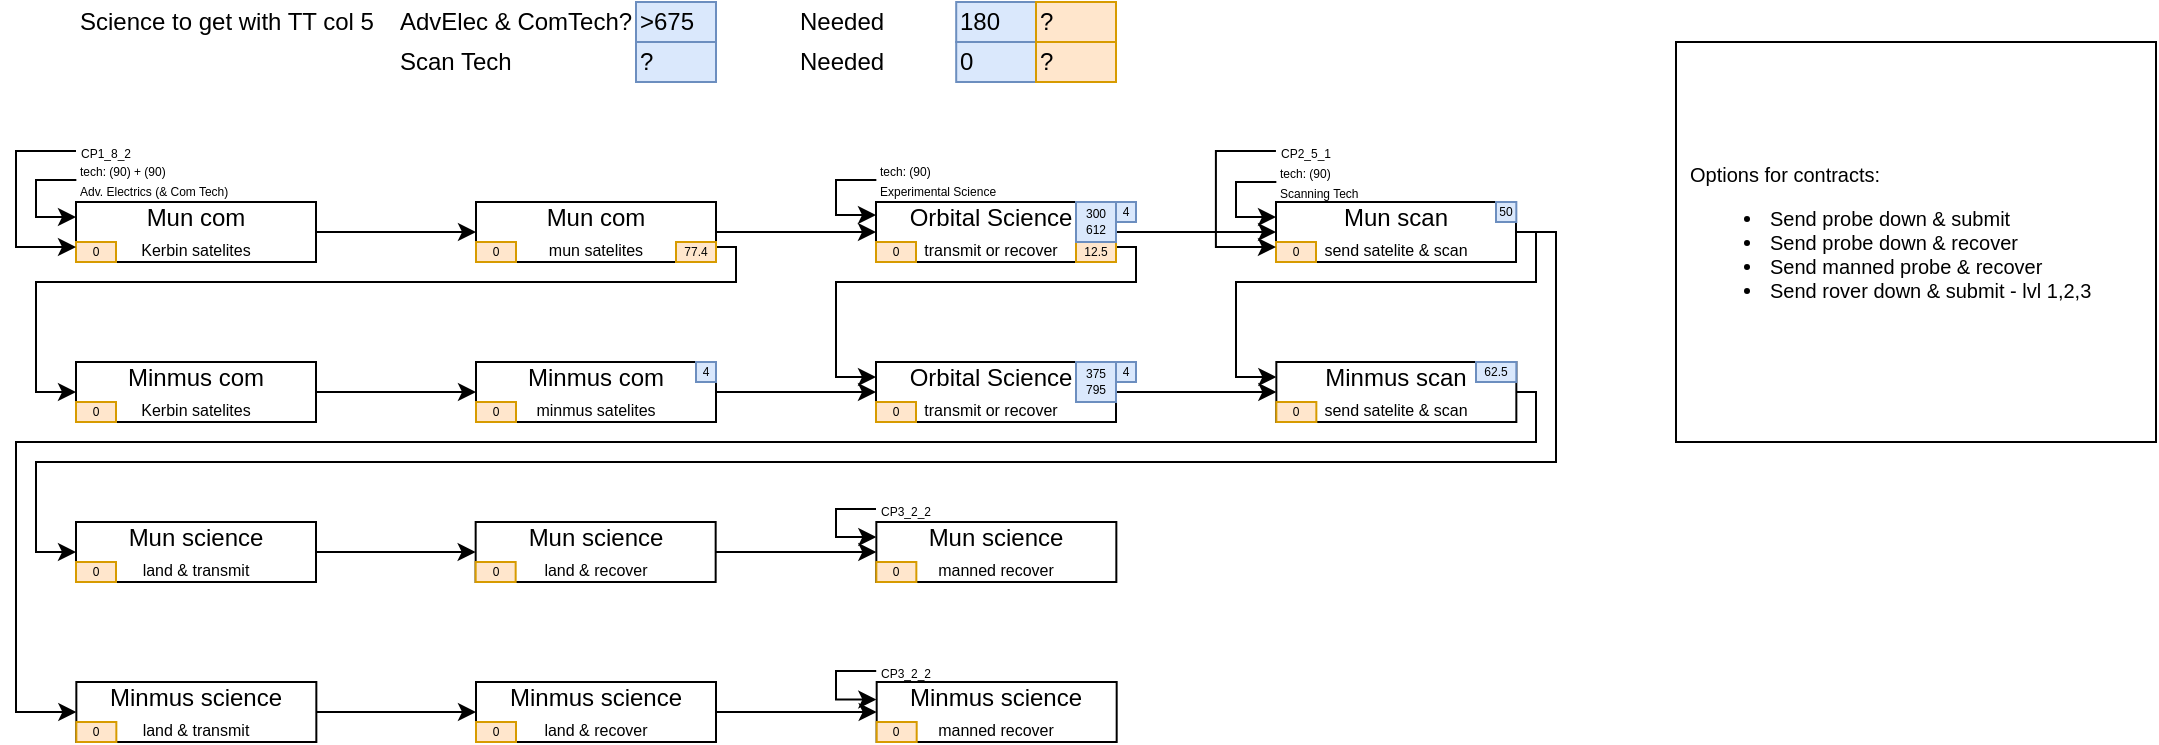 <mxfile version="13.0.3" type="device"><diagram id="PF5I1SFKJDPYNKRaz8z-" name="Page-1"><mxGraphModel dx="331" dy="191" grid="1" gridSize="10" guides="1" tooltips="1" connect="1" arrows="1" fold="1" page="1" pageScale="1" pageWidth="1169" pageHeight="827" math="0" shadow="0"><root><mxCell id="0"/><mxCell id="1" parent="0"/><mxCell id="aruIyMYqUh4-oi1N84CP-10" style="edgeStyle=orthogonalEdgeStyle;rounded=0;orthogonalLoop=1;jettySize=auto;html=1;exitX=1;exitY=0.5;exitDx=0;exitDy=0;entryX=0;entryY=0.5;entryDx=0;entryDy=0;" parent="1" source="aruIyMYqUh4-oi1N84CP-1" target="aruIyMYqUh4-oi1N84CP-6" edge="1"><mxGeometry relative="1" as="geometry"/></mxCell><mxCell id="aruIyMYqUh4-oi1N84CP-1" value="Mun com&lt;br&gt;&lt;span style=&quot;font-size: 8px&quot;&gt;Kerbin satelites&lt;/span&gt;" style="rounded=0;whiteSpace=wrap;html=1;" parent="1" vertex="1"><mxGeometry x="80" y="120" width="120" height="30" as="geometry"/></mxCell><mxCell id="aruIyMYqUh4-oi1N84CP-2" value="0" style="text;html=1;strokeColor=#d79b00;fillColor=#ffe6cc;align=center;verticalAlign=middle;whiteSpace=wrap;rounded=0;fontSize=6;" parent="1" vertex="1"><mxGeometry x="80" y="140" width="20" height="10" as="geometry"/></mxCell><mxCell id="aruIyMYqUh4-oi1N84CP-4" style="edgeStyle=orthogonalEdgeStyle;rounded=0;orthogonalLoop=1;jettySize=auto;html=1;exitX=0;exitY=0.5;exitDx=0;exitDy=0;entryX=0;entryY=0.25;entryDx=0;entryDy=0;" parent="1" source="aruIyMYqUh4-oi1N84CP-5" target="aruIyMYqUh4-oi1N84CP-1" edge="1"><mxGeometry relative="1" as="geometry"><Array as="points"><mxPoint x="60" y="109"/><mxPoint x="60" y="128"/></Array><mxPoint x="70" y="128" as="targetPoint"/></mxGeometry></mxCell><mxCell id="aruIyMYqUh4-oi1N84CP-5" value="&lt;font style=&quot;line-height: 100% ; font-size: 6px&quot;&gt;&lt;font style=&quot;font-size: 6px&quot;&gt;tech: (90) + (90)&lt;br&gt;&lt;/font&gt;Adv. Electrics (&amp;amp; Com Tech)&lt;br&gt;&lt;/font&gt;" style="text;html=1;align=left;verticalAlign=middle;whiteSpace=wrap;rounded=0;fontSize=8;spacing=2;" parent="1" vertex="1"><mxGeometry x="80.17" y="99" width="99.83" height="20" as="geometry"/></mxCell><mxCell id="ecVGz-0S6utpo6nOr0Sd-1" style="edgeStyle=orthogonalEdgeStyle;rounded=0;orthogonalLoop=1;jettySize=auto;html=1;exitX=1;exitY=0.75;exitDx=0;exitDy=0;entryX=0;entryY=0.5;entryDx=0;entryDy=0;" parent="1" source="aruIyMYqUh4-oi1N84CP-6" target="aruIyMYqUh4-oi1N84CP-12" edge="1"><mxGeometry relative="1" as="geometry"><Array as="points"><mxPoint x="410" y="143"/><mxPoint x="410" y="160"/><mxPoint x="60" y="160"/><mxPoint x="60" y="215"/></Array></mxGeometry></mxCell><mxCell id="ecVGz-0S6utpo6nOr0Sd-2" style="edgeStyle=orthogonalEdgeStyle;rounded=0;orthogonalLoop=1;jettySize=auto;html=1;exitX=1;exitY=0.5;exitDx=0;exitDy=0;entryX=0;entryY=0.5;entryDx=0;entryDy=0;" parent="1" source="aruIyMYqUh4-oi1N84CP-6" target="aruIyMYqUh4-oi1N84CP-17" edge="1"><mxGeometry relative="1" as="geometry"/></mxCell><mxCell id="aruIyMYqUh4-oi1N84CP-6" value="Mun com&lt;br&gt;&lt;span style=&quot;font-size: 8px&quot;&gt;mun satelites&lt;/span&gt;" style="rounded=0;whiteSpace=wrap;html=1;" parent="1" vertex="1"><mxGeometry x="280" y="120" width="120" height="30" as="geometry"/></mxCell><mxCell id="aruIyMYqUh4-oi1N84CP-7" value="0" style="text;html=1;strokeColor=#d79b00;fillColor=#ffe6cc;align=center;verticalAlign=middle;whiteSpace=wrap;rounded=0;fontSize=6;" parent="1" vertex="1"><mxGeometry x="280" y="140" width="20" height="10" as="geometry"/></mxCell><mxCell id="aruIyMYqUh4-oi1N84CP-11" style="edgeStyle=orthogonalEdgeStyle;rounded=0;orthogonalLoop=1;jettySize=auto;html=1;exitX=1;exitY=0.5;exitDx=0;exitDy=0;entryX=0;entryY=0.5;entryDx=0;entryDy=0;" parent="1" source="aruIyMYqUh4-oi1N84CP-12" target="aruIyMYqUh4-oi1N84CP-14" edge="1"><mxGeometry relative="1" as="geometry"/></mxCell><mxCell id="aruIyMYqUh4-oi1N84CP-12" value="Minmus com&lt;br&gt;&lt;span style=&quot;font-size: 8px&quot;&gt;Kerbin satelites&lt;/span&gt;" style="rounded=0;whiteSpace=wrap;html=1;" parent="1" vertex="1"><mxGeometry x="80" y="200" width="120" height="30" as="geometry"/></mxCell><mxCell id="aruIyMYqUh4-oi1N84CP-13" value="0" style="text;html=1;strokeColor=#d79b00;fillColor=#ffe6cc;align=center;verticalAlign=middle;whiteSpace=wrap;rounded=0;fontSize=6;" parent="1" vertex="1"><mxGeometry x="80" y="220" width="20" height="10" as="geometry"/></mxCell><mxCell id="ecVGz-0S6utpo6nOr0Sd-5" style="edgeStyle=orthogonalEdgeStyle;rounded=0;orthogonalLoop=1;jettySize=auto;html=1;exitX=1;exitY=0.5;exitDx=0;exitDy=0;entryX=0;entryY=0.5;entryDx=0;entryDy=0;" parent="1" source="aruIyMYqUh4-oi1N84CP-14" target="aruIyMYqUh4-oi1N84CP-19" edge="1"><mxGeometry relative="1" as="geometry"/></mxCell><mxCell id="aruIyMYqUh4-oi1N84CP-14" value="Minmus com&lt;br&gt;&lt;span style=&quot;font-size: 8px&quot;&gt;minmus satelites&lt;/span&gt;" style="rounded=0;whiteSpace=wrap;html=1;" parent="1" vertex="1"><mxGeometry x="280" y="200" width="120" height="30" as="geometry"/></mxCell><mxCell id="aruIyMYqUh4-oi1N84CP-15" value="0" style="text;html=1;strokeColor=#d79b00;fillColor=#ffe6cc;align=center;verticalAlign=middle;whiteSpace=wrap;rounded=0;fontSize=6;" parent="1" vertex="1"><mxGeometry x="280" y="220" width="20" height="10" as="geometry"/></mxCell><mxCell id="ecVGz-0S6utpo6nOr0Sd-3" style="edgeStyle=orthogonalEdgeStyle;rounded=0;orthogonalLoop=1;jettySize=auto;html=1;exitX=1;exitY=0.5;exitDx=0;exitDy=0;entryX=0;entryY=0.5;entryDx=0;entryDy=0;" parent="1" source="aruIyMYqUh4-oi1N84CP-17" target="aruIyMYqUh4-oi1N84CP-23" edge="1"><mxGeometry relative="1" as="geometry"/></mxCell><mxCell id="ecVGz-0S6utpo6nOr0Sd-4" style="edgeStyle=orthogonalEdgeStyle;rounded=0;orthogonalLoop=1;jettySize=auto;html=1;exitX=1;exitY=0.75;exitDx=0;exitDy=0;entryX=0;entryY=0.25;entryDx=0;entryDy=0;" parent="1" source="aruIyMYqUh4-oi1N84CP-17" target="aruIyMYqUh4-oi1N84CP-19" edge="1"><mxGeometry relative="1" as="geometry"><Array as="points"><mxPoint x="610" y="143"/><mxPoint x="610" y="160"/><mxPoint x="460" y="160"/><mxPoint x="460" y="207"/></Array></mxGeometry></mxCell><mxCell id="aruIyMYqUh4-oi1N84CP-17" value="Orbital Science&lt;br&gt;&lt;span style=&quot;font-size: 8px&quot;&gt;transmit or recover&lt;/span&gt;" style="rounded=0;whiteSpace=wrap;html=1;spacingLeft=-5;" parent="1" vertex="1"><mxGeometry x="480" y="120" width="120" height="30" as="geometry"/></mxCell><mxCell id="aruIyMYqUh4-oi1N84CP-18" value="0" style="text;html=1;strokeColor=#d79b00;fillColor=#ffe6cc;align=center;verticalAlign=middle;whiteSpace=wrap;rounded=0;fontSize=6;" parent="1" vertex="1"><mxGeometry x="480" y="140" width="20" height="10" as="geometry"/></mxCell><mxCell id="ecVGz-0S6utpo6nOr0Sd-7" style="edgeStyle=orthogonalEdgeStyle;rounded=0;orthogonalLoop=1;jettySize=auto;html=1;exitX=1;exitY=0.5;exitDx=0;exitDy=0;entryX=0;entryY=0.5;entryDx=0;entryDy=0;" parent="1" source="aruIyMYqUh4-oi1N84CP-19" target="aruIyMYqUh4-oi1N84CP-29" edge="1"><mxGeometry relative="1" as="geometry"/></mxCell><mxCell id="aruIyMYqUh4-oi1N84CP-19" value="Orbital Science&lt;br&gt;&lt;span style=&quot;font-size: 8px&quot;&gt;transmit or recover&lt;/span&gt;" style="rounded=0;whiteSpace=wrap;html=1;spacingLeft=-5;" parent="1" vertex="1"><mxGeometry x="480" y="200" width="120" height="30" as="geometry"/></mxCell><mxCell id="aruIyMYqUh4-oi1N84CP-22" value="0" style="text;html=1;strokeColor=#d79b00;fillColor=#ffe6cc;align=center;verticalAlign=middle;whiteSpace=wrap;rounded=0;fontSize=6;" parent="1" vertex="1"><mxGeometry x="480" y="220" width="20" height="10" as="geometry"/></mxCell><mxCell id="ecVGz-0S6utpo6nOr0Sd-6" style="edgeStyle=orthogonalEdgeStyle;rounded=0;orthogonalLoop=1;jettySize=auto;html=1;exitX=1;exitY=0.5;exitDx=0;exitDy=0;entryX=0;entryY=0.25;entryDx=0;entryDy=0;" parent="1" source="aruIyMYqUh4-oi1N84CP-23" target="aruIyMYqUh4-oi1N84CP-29" edge="1"><mxGeometry relative="1" as="geometry"><Array as="points"><mxPoint x="810" y="135"/><mxPoint x="810" y="160"/><mxPoint x="660" y="160"/><mxPoint x="660" y="207"/></Array></mxGeometry></mxCell><mxCell id="NBybClgbumrLVVxr1XV5-14" style="edgeStyle=orthogonalEdgeStyle;rounded=0;orthogonalLoop=1;jettySize=auto;html=1;exitX=1;exitY=0.5;exitDx=0;exitDy=0;entryX=0;entryY=0.5;entryDx=0;entryDy=0;" edge="1" parent="1" source="aruIyMYqUh4-oi1N84CP-23" target="NBybClgbumrLVVxr1XV5-4"><mxGeometry relative="1" as="geometry"><Array as="points"><mxPoint x="820" y="135"/><mxPoint x="820" y="250"/><mxPoint x="60" y="250"/><mxPoint x="60" y="295"/></Array></mxGeometry></mxCell><mxCell id="aruIyMYqUh4-oi1N84CP-23" value="Mun scan&lt;br&gt;&lt;span style=&quot;font-size: 8px&quot;&gt;send satelite &amp;amp; scan&lt;/span&gt;" style="rounded=0;whiteSpace=wrap;html=1;" parent="1" vertex="1"><mxGeometry x="680" y="120" width="120" height="30" as="geometry"/></mxCell><mxCell id="aruIyMYqUh4-oi1N84CP-24" value="0" style="text;html=1;strokeColor=#d79b00;fillColor=#ffe6cc;align=center;verticalAlign=middle;whiteSpace=wrap;rounded=0;fontSize=6;" parent="1" vertex="1"><mxGeometry x="680" y="140" width="20" height="10" as="geometry"/></mxCell><mxCell id="aruIyMYqUh4-oi1N84CP-25" style="edgeStyle=orthogonalEdgeStyle;rounded=0;orthogonalLoop=1;jettySize=auto;html=1;exitX=0;exitY=0.5;exitDx=0;exitDy=0;entryX=0;entryY=0.25;entryDx=0;entryDy=0;" parent="1" source="aruIyMYqUh4-oi1N84CP-26" target="aruIyMYqUh4-oi1N84CP-23" edge="1"><mxGeometry relative="1" as="geometry"><Array as="points"><mxPoint x="660" y="110"/><mxPoint x="660" y="127"/></Array><mxPoint x="670" y="128" as="targetPoint"/></mxGeometry></mxCell><mxCell id="aruIyMYqUh4-oi1N84CP-26" value="&lt;font style=&quot;line-height: 100% ; font-size: 6px&quot;&gt;&lt;font style=&quot;font-size: 6px&quot;&gt;tech: (90)&lt;br&gt;&lt;/font&gt;Scanning Tech&lt;br&gt;&lt;/font&gt;" style="text;html=1;align=left;verticalAlign=middle;whiteSpace=wrap;rounded=0;fontSize=8;spacing=2;" parent="1" vertex="1"><mxGeometry x="680.17" y="100" width="119.83" height="20" as="geometry"/></mxCell><mxCell id="NBybClgbumrLVVxr1XV5-15" style="edgeStyle=orthogonalEdgeStyle;rounded=0;orthogonalLoop=1;jettySize=auto;html=1;exitX=1;exitY=0.5;exitDx=0;exitDy=0;entryX=0;entryY=0.5;entryDx=0;entryDy=0;" edge="1" parent="1" source="aruIyMYqUh4-oi1N84CP-29" target="NBybClgbumrLVVxr1XV5-2"><mxGeometry relative="1" as="geometry"><Array as="points"><mxPoint x="810" y="215"/><mxPoint x="810" y="240"/><mxPoint x="50" y="240"/><mxPoint x="50" y="375"/></Array></mxGeometry></mxCell><mxCell id="aruIyMYqUh4-oi1N84CP-29" value="Minmus scan&lt;br&gt;&lt;span style=&quot;font-size: 8px&quot;&gt;send satelite &amp;amp; scan&lt;/span&gt;" style="rounded=0;whiteSpace=wrap;html=1;" parent="1" vertex="1"><mxGeometry x="680.17" y="200" width="120" height="30" as="geometry"/></mxCell><mxCell id="aruIyMYqUh4-oi1N84CP-31" value="0" style="text;html=1;strokeColor=#d79b00;fillColor=#ffe6cc;align=center;verticalAlign=middle;whiteSpace=wrap;rounded=0;fontSize=6;" parent="1" vertex="1"><mxGeometry x="680.17" y="220" width="20" height="10" as="geometry"/></mxCell><mxCell id="KdG9kF5DjLLoERDSMT-q-3" value="Science to get with TT col 5" style="text;html=1;strokeColor=none;fillColor=none;align=left;verticalAlign=middle;whiteSpace=wrap;rounded=0;fontColor=#000000;" parent="1" vertex="1"><mxGeometry x="80.17" y="20" width="160" height="20" as="geometry"/></mxCell><mxCell id="KdG9kF5DjLLoERDSMT-q-4" value="&amp;gt;675" style="text;html=1;strokeColor=#6c8ebf;fillColor=#dae8fc;align=left;verticalAlign=middle;whiteSpace=wrap;rounded=0;" parent="1" vertex="1"><mxGeometry x="360" y="20" width="40" height="20" as="geometry"/></mxCell><mxCell id="KdG9kF5DjLLoERDSMT-q-7" value="Needed" style="text;html=1;strokeColor=none;fillColor=none;align=left;verticalAlign=middle;whiteSpace=wrap;rounded=0;fontColor=#000000;" parent="1" vertex="1"><mxGeometry x="440.1" y="20" width="80" height="20" as="geometry"/></mxCell><mxCell id="KdG9kF5DjLLoERDSMT-q-8" value="180" style="text;html=1;strokeColor=#6c8ebf;fillColor=#dae8fc;align=left;verticalAlign=middle;whiteSpace=wrap;rounded=0;" parent="1" vertex="1"><mxGeometry x="520.1" y="20" width="40" height="20" as="geometry"/></mxCell><mxCell id="KdG9kF5DjLLoERDSMT-q-9" value="AdvElec &amp;amp; ComTech?" style="text;html=1;strokeColor=none;fillColor=none;align=left;verticalAlign=middle;whiteSpace=wrap;rounded=0;fontColor=#000000;" parent="1" vertex="1"><mxGeometry x="240" y="20" width="120" height="20" as="geometry"/></mxCell><mxCell id="KdG9kF5DjLLoERDSMT-q-10" value="?" style="text;html=1;strokeColor=#d79b00;fillColor=#ffe6cc;align=left;verticalAlign=middle;whiteSpace=wrap;rounded=0;" parent="1" vertex="1"><mxGeometry x="560" y="20" width="40" height="20" as="geometry"/></mxCell><mxCell id="KdG9kF5DjLLoERDSMT-q-11" value="Scan Tech" style="text;html=1;strokeColor=none;fillColor=none;align=left;verticalAlign=middle;whiteSpace=wrap;rounded=0;fontColor=#000000;" parent="1" vertex="1"><mxGeometry x="240.17" y="40" width="120" height="20" as="geometry"/></mxCell><mxCell id="KdG9kF5DjLLoERDSMT-q-12" value="?" style="text;html=1;strokeColor=#6c8ebf;fillColor=#dae8fc;align=left;verticalAlign=middle;whiteSpace=wrap;rounded=0;" parent="1" vertex="1"><mxGeometry x="360" y="40" width="40" height="20" as="geometry"/></mxCell><mxCell id="KdG9kF5DjLLoERDSMT-q-13" value="0" style="text;html=1;strokeColor=#6c8ebf;fillColor=#dae8fc;align=left;verticalAlign=middle;whiteSpace=wrap;rounded=0;" parent="1" vertex="1"><mxGeometry x="520.1" y="40" width="40" height="20" as="geometry"/></mxCell><mxCell id="KdG9kF5DjLLoERDSMT-q-14" value="?" style="text;html=1;strokeColor=#d79b00;fillColor=#ffe6cc;align=left;verticalAlign=middle;whiteSpace=wrap;rounded=0;" parent="1" vertex="1"><mxGeometry x="560" y="40" width="40" height="20" as="geometry"/></mxCell><mxCell id="KdG9kF5DjLLoERDSMT-q-15" value="Needed" style="text;html=1;strokeColor=none;fillColor=none;align=left;verticalAlign=middle;whiteSpace=wrap;rounded=0;fontColor=#000000;" parent="1" vertex="1"><mxGeometry x="440.1" y="40" width="80" height="20" as="geometry"/></mxCell><mxCell id="KdG9kF5DjLLoERDSMT-q-18" style="edgeStyle=orthogonalEdgeStyle;rounded=0;orthogonalLoop=1;jettySize=auto;html=1;exitX=0;exitY=0.5;exitDx=0;exitDy=0;entryX=0;entryY=0.75;entryDx=0;entryDy=0;" parent="1" source="KdG9kF5DjLLoERDSMT-q-19" edge="1"><mxGeometry relative="1" as="geometry"><mxPoint x="80" y="142.5" as="targetPoint"/><Array as="points"><mxPoint x="50" y="95"/><mxPoint x="50" y="142"/></Array></mxGeometry></mxCell><mxCell id="KdG9kF5DjLLoERDSMT-q-19" value="&lt;span style=&quot;font-size: 6px ; text-align: left&quot;&gt;CP1_8_2&lt;/span&gt;" style="text;html=1;strokeColor=none;fillColor=none;align=center;verticalAlign=middle;whiteSpace=wrap;rounded=0;fontSize=8;" parent="1" vertex="1"><mxGeometry x="80" y="90" width="30" height="9" as="geometry"/></mxCell><mxCell id="ieQLy_O9Dd4uZMjYwNmu-3" value="77.4" style="text;html=1;strokeColor=#d79b00;fillColor=#ffe6cc;align=center;verticalAlign=middle;whiteSpace=wrap;rounded=0;fontSize=6;" parent="1" vertex="1"><mxGeometry x="380" y="140" width="20" height="10" as="geometry"/></mxCell><mxCell id="ieQLy_O9Dd4uZMjYwNmu-4" value="4" style="text;html=1;strokeColor=#6c8ebf;fillColor=#dae8fc;align=center;verticalAlign=middle;whiteSpace=wrap;rounded=0;fontSize=6;" parent="1" vertex="1"><mxGeometry x="600" y="120" width="10" height="10" as="geometry"/></mxCell><mxCell id="ieQLy_O9Dd4uZMjYwNmu-5" style="edgeStyle=orthogonalEdgeStyle;rounded=0;orthogonalLoop=1;jettySize=auto;html=1;exitX=0;exitY=0.5;exitDx=0;exitDy=0;entryX=0;entryY=0.25;entryDx=0;entryDy=0;" parent="1" source="ieQLy_O9Dd4uZMjYwNmu-6" edge="1"><mxGeometry relative="1" as="geometry"><Array as="points"><mxPoint x="460" y="109"/><mxPoint x="460" y="126"/></Array><mxPoint x="480" y="126.5" as="targetPoint"/></mxGeometry></mxCell><mxCell id="ieQLy_O9Dd4uZMjYwNmu-6" value="&lt;font style=&quot;line-height: 100% ; font-size: 6px&quot;&gt;&lt;font style=&quot;font-size: 6px&quot;&gt;tech: (90)&lt;br&gt;&lt;/font&gt;Experimental Science&lt;br&gt;&lt;/font&gt;" style="text;html=1;align=left;verticalAlign=middle;whiteSpace=wrap;rounded=0;fontSize=8;spacing=2;" parent="1" vertex="1"><mxGeometry x="480.17" y="99" width="119.83" height="20" as="geometry"/></mxCell><mxCell id="ieQLy_O9Dd4uZMjYwNmu-7" value="12.5" style="text;html=1;strokeColor=#d79b00;fillColor=#ffe6cc;align=center;verticalAlign=middle;whiteSpace=wrap;rounded=0;fontSize=6;" parent="1" vertex="1"><mxGeometry x="580" y="140" width="20" height="10" as="geometry"/></mxCell><mxCell id="ieQLy_O9Dd4uZMjYwNmu-9" value="300&lt;br&gt;612" style="text;html=1;strokeColor=#6c8ebf;fillColor=#dae8fc;align=center;verticalAlign=middle;whiteSpace=wrap;rounded=0;fontSize=6;" parent="1" vertex="1"><mxGeometry x="580" y="120" width="20" height="20" as="geometry"/></mxCell><mxCell id="ieQLy_O9Dd4uZMjYwNmu-10" value="375&lt;br&gt;795" style="text;html=1;strokeColor=#6c8ebf;fillColor=#dae8fc;align=center;verticalAlign=middle;whiteSpace=wrap;rounded=0;fontSize=6;" parent="1" vertex="1"><mxGeometry x="580" y="200" width="20" height="20" as="geometry"/></mxCell><mxCell id="ieQLy_O9Dd4uZMjYwNmu-11" style="edgeStyle=orthogonalEdgeStyle;rounded=0;orthogonalLoop=1;jettySize=auto;html=1;exitX=0;exitY=0.5;exitDx=0;exitDy=0;entryX=0;entryY=0.75;entryDx=0;entryDy=0;" parent="1" source="ieQLy_O9Dd4uZMjYwNmu-12" edge="1"><mxGeometry relative="1" as="geometry"><mxPoint x="679.97" y="142.5" as="targetPoint"/><Array as="points"><mxPoint x="649.97" y="95"/><mxPoint x="649.97" y="142"/></Array></mxGeometry></mxCell><mxCell id="ieQLy_O9Dd4uZMjYwNmu-12" value="&lt;span style=&quot;font-size: 6px ; text-align: left&quot;&gt;CP2_5_1&lt;/span&gt;" style="text;html=1;strokeColor=none;fillColor=none;align=center;verticalAlign=middle;whiteSpace=wrap;rounded=0;fontSize=8;" parent="1" vertex="1"><mxGeometry x="679.97" y="90" width="30" height="9" as="geometry"/></mxCell><mxCell id="OFagyIPy4Ug63H3YDO9m-3" value="4" style="text;html=1;strokeColor=#6c8ebf;fillColor=#dae8fc;align=center;verticalAlign=middle;whiteSpace=wrap;rounded=0;fontSize=6;" parent="1" vertex="1"><mxGeometry x="390" y="200" width="10" height="10" as="geometry"/></mxCell><mxCell id="2pKfKb4IfcIpptLe-5Yb-1" value="4" style="text;html=1;strokeColor=#6c8ebf;fillColor=#dae8fc;align=center;verticalAlign=middle;whiteSpace=wrap;rounded=0;fontSize=6;" parent="1" vertex="1"><mxGeometry x="600" y="200" width="10" height="10" as="geometry"/></mxCell><mxCell id="2pKfKb4IfcIpptLe-5Yb-2" value="50" style="text;html=1;strokeColor=#6c8ebf;fillColor=#dae8fc;align=center;verticalAlign=middle;whiteSpace=wrap;rounded=0;fontSize=6;" parent="1" vertex="1"><mxGeometry x="790" y="120" width="10.17" height="10" as="geometry"/></mxCell><mxCell id="2pKfKb4IfcIpptLe-5Yb-3" value="62.5" style="text;html=1;strokeColor=#6c8ebf;fillColor=#dae8fc;align=center;verticalAlign=middle;whiteSpace=wrap;rounded=0;fontSize=6;" parent="1" vertex="1"><mxGeometry x="780" y="200" width="20.17" height="10" as="geometry"/></mxCell><mxCell id="NBybClgbumrLVVxr1XV5-1" value="&lt;font style=&quot;font-size: 10px&quot;&gt;Options for contracts:&lt;br style=&quot;font-size: 10px&quot;&gt;&lt;/font&gt;&lt;ul style=&quot;font-size: 10px&quot;&gt;&lt;li style=&quot;font-size: 10px&quot;&gt;Send probe down &amp;amp; submit&lt;/li&gt;&lt;li style=&quot;font-size: 10px&quot;&gt;Send probe down &amp;amp; recover&lt;/li&gt;&lt;li&gt;Send manned probe &amp;amp; recover&lt;/li&gt;&lt;li&gt;Send rover down &amp;amp; submit - lvl 1,2,3&lt;/li&gt;&lt;/ul&gt;" style="rounded=0;whiteSpace=wrap;html=1;align=left;fontSize=10;spacingLeft=5;" vertex="1" parent="1"><mxGeometry x="880" y="40" width="240" height="200" as="geometry"/></mxCell><mxCell id="NBybClgbumrLVVxr1XV5-17" style="edgeStyle=orthogonalEdgeStyle;rounded=0;orthogonalLoop=1;jettySize=auto;html=1;exitX=1;exitY=0.5;exitDx=0;exitDy=0;entryX=0;entryY=0.5;entryDx=0;entryDy=0;" edge="1" parent="1" source="NBybClgbumrLVVxr1XV5-2" target="NBybClgbumrLVVxr1XV5-6"><mxGeometry relative="1" as="geometry"/></mxCell><mxCell id="NBybClgbumrLVVxr1XV5-2" value="Minmus science&lt;br&gt;&lt;span style=&quot;font-size: 8px&quot;&gt;land &amp;amp; transmit&lt;/span&gt;" style="rounded=0;whiteSpace=wrap;html=1;" vertex="1" parent="1"><mxGeometry x="80.17" y="360" width="120" height="30" as="geometry"/></mxCell><mxCell id="NBybClgbumrLVVxr1XV5-3" value="0" style="text;html=1;strokeColor=#d79b00;fillColor=#ffe6cc;align=center;verticalAlign=middle;whiteSpace=wrap;rounded=0;fontSize=6;" vertex="1" parent="1"><mxGeometry x="80.17" y="380" width="20" height="10" as="geometry"/></mxCell><mxCell id="NBybClgbumrLVVxr1XV5-16" style="edgeStyle=orthogonalEdgeStyle;rounded=0;orthogonalLoop=1;jettySize=auto;html=1;exitX=1;exitY=0.5;exitDx=0;exitDy=0;entryX=0;entryY=0.5;entryDx=0;entryDy=0;" edge="1" parent="1" source="NBybClgbumrLVVxr1XV5-4" target="NBybClgbumrLVVxr1XV5-8"><mxGeometry relative="1" as="geometry"/></mxCell><mxCell id="NBybClgbumrLVVxr1XV5-4" value="Mun science&lt;br&gt;&lt;span style=&quot;font-size: 8px&quot;&gt;land &amp;amp; transmit&lt;/span&gt;" style="rounded=0;whiteSpace=wrap;html=1;" vertex="1" parent="1"><mxGeometry x="80" y="280" width="120" height="30" as="geometry"/></mxCell><mxCell id="NBybClgbumrLVVxr1XV5-5" value="0" style="text;html=1;strokeColor=#d79b00;fillColor=#ffe6cc;align=center;verticalAlign=middle;whiteSpace=wrap;rounded=0;fontSize=6;" vertex="1" parent="1"><mxGeometry x="80" y="300" width="20" height="10" as="geometry"/></mxCell><mxCell id="NBybClgbumrLVVxr1XV5-19" style="edgeStyle=orthogonalEdgeStyle;rounded=0;orthogonalLoop=1;jettySize=auto;html=1;exitX=1;exitY=0.5;exitDx=0;exitDy=0;entryX=0;entryY=0.5;entryDx=0;entryDy=0;" edge="1" parent="1" source="NBybClgbumrLVVxr1XV5-6" target="NBybClgbumrLVVxr1XV5-10"><mxGeometry relative="1" as="geometry"/></mxCell><mxCell id="NBybClgbumrLVVxr1XV5-6" value="Minmus science&lt;br&gt;&lt;span style=&quot;font-size: 8px&quot;&gt;land &amp;amp; recover&lt;/span&gt;" style="rounded=0;whiteSpace=wrap;html=1;" vertex="1" parent="1"><mxGeometry x="280" y="360" width="120" height="30" as="geometry"/></mxCell><mxCell id="NBybClgbumrLVVxr1XV5-7" value="0" style="text;html=1;strokeColor=#d79b00;fillColor=#ffe6cc;align=center;verticalAlign=middle;whiteSpace=wrap;rounded=0;fontSize=6;" vertex="1" parent="1"><mxGeometry x="280" y="380" width="20" height="10" as="geometry"/></mxCell><mxCell id="NBybClgbumrLVVxr1XV5-18" style="edgeStyle=orthogonalEdgeStyle;rounded=0;orthogonalLoop=1;jettySize=auto;html=1;exitX=1;exitY=0.5;exitDx=0;exitDy=0;entryX=0;entryY=0.5;entryDx=0;entryDy=0;" edge="1" parent="1" source="NBybClgbumrLVVxr1XV5-8" target="NBybClgbumrLVVxr1XV5-12"><mxGeometry relative="1" as="geometry"/></mxCell><mxCell id="NBybClgbumrLVVxr1XV5-8" value="Mun science&lt;br&gt;&lt;span style=&quot;font-size: 8px&quot;&gt;land &amp;amp; recover&lt;/span&gt;" style="rounded=0;whiteSpace=wrap;html=1;" vertex="1" parent="1"><mxGeometry x="279.83" y="280" width="120" height="30" as="geometry"/></mxCell><mxCell id="NBybClgbumrLVVxr1XV5-9" value="0" style="text;html=1;strokeColor=#d79b00;fillColor=#ffe6cc;align=center;verticalAlign=middle;whiteSpace=wrap;rounded=0;fontSize=6;" vertex="1" parent="1"><mxGeometry x="279.83" y="300" width="20" height="10" as="geometry"/></mxCell><mxCell id="NBybClgbumrLVVxr1XV5-10" value="Minmus science&lt;br&gt;&lt;span style=&quot;font-size: 8px&quot;&gt;manned recover&lt;/span&gt;" style="rounded=0;whiteSpace=wrap;html=1;" vertex="1" parent="1"><mxGeometry x="480.34" y="360" width="120" height="30" as="geometry"/></mxCell><mxCell id="NBybClgbumrLVVxr1XV5-11" value="0" style="text;html=1;strokeColor=#d79b00;fillColor=#ffe6cc;align=center;verticalAlign=middle;whiteSpace=wrap;rounded=0;fontSize=6;" vertex="1" parent="1"><mxGeometry x="480.34" y="380" width="20" height="10" as="geometry"/></mxCell><mxCell id="NBybClgbumrLVVxr1XV5-12" value="Mun science&lt;br&gt;&lt;span style=&quot;font-size: 8px&quot;&gt;manned recover&lt;/span&gt;" style="rounded=0;whiteSpace=wrap;html=1;" vertex="1" parent="1"><mxGeometry x="480.17" y="280" width="120" height="30" as="geometry"/></mxCell><mxCell id="NBybClgbumrLVVxr1XV5-13" value="0" style="text;html=1;strokeColor=#d79b00;fillColor=#ffe6cc;align=center;verticalAlign=middle;whiteSpace=wrap;rounded=0;fontSize=6;" vertex="1" parent="1"><mxGeometry x="480.17" y="300" width="20" height="10" as="geometry"/></mxCell><mxCell id="NBybClgbumrLVVxr1XV5-20" style="edgeStyle=orthogonalEdgeStyle;rounded=0;orthogonalLoop=1;jettySize=auto;html=1;exitX=0;exitY=0.5;exitDx=0;exitDy=0;entryX=0;entryY=0.25;entryDx=0;entryDy=0;" edge="1" parent="1" source="NBybClgbumrLVVxr1XV5-21" target="NBybClgbumrLVVxr1XV5-12"><mxGeometry relative="1" as="geometry"><mxPoint x="460" y="288" as="targetPoint"/><Array as="points"><mxPoint x="460" y="274"/><mxPoint x="460" y="287"/></Array></mxGeometry></mxCell><mxCell id="NBybClgbumrLVVxr1XV5-21" value="&lt;span style=&quot;font-size: 6px ; text-align: left&quot;&gt;CP3_2_2&lt;/span&gt;" style="text;html=1;strokeColor=none;fillColor=none;align=center;verticalAlign=middle;whiteSpace=wrap;rounded=0;fontSize=8;" vertex="1" parent="1"><mxGeometry x="480" y="269" width="30" height="9" as="geometry"/></mxCell><mxCell id="NBybClgbumrLVVxr1XV5-22" style="edgeStyle=orthogonalEdgeStyle;rounded=0;orthogonalLoop=1;jettySize=auto;html=1;exitX=0;exitY=0.5;exitDx=0;exitDy=0;entryX=0;entryY=0.25;entryDx=0;entryDy=0;" edge="1" parent="1" source="NBybClgbumrLVVxr1XV5-23"><mxGeometry relative="1" as="geometry"><mxPoint x="480.17" y="368.76" as="targetPoint"/><Array as="points"><mxPoint x="460" y="354.26"/><mxPoint x="460" y="368.26"/></Array></mxGeometry></mxCell><mxCell id="NBybClgbumrLVVxr1XV5-23" value="&lt;span style=&quot;font-size: 6px ; text-align: left&quot;&gt;CP3_2_2&lt;/span&gt;" style="text;html=1;strokeColor=none;fillColor=none;align=center;verticalAlign=middle;whiteSpace=wrap;rounded=0;fontSize=8;" vertex="1" parent="1"><mxGeometry x="480.1" y="350" width="30" height="9" as="geometry"/></mxCell></root></mxGraphModel></diagram></mxfile>